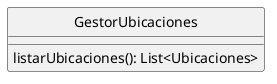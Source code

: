 @startuml GestorUbicaciones
hide circle
class GestorUbicaciones{
    listarUbicaciones(): List<Ubicaciones>
}

@enduml